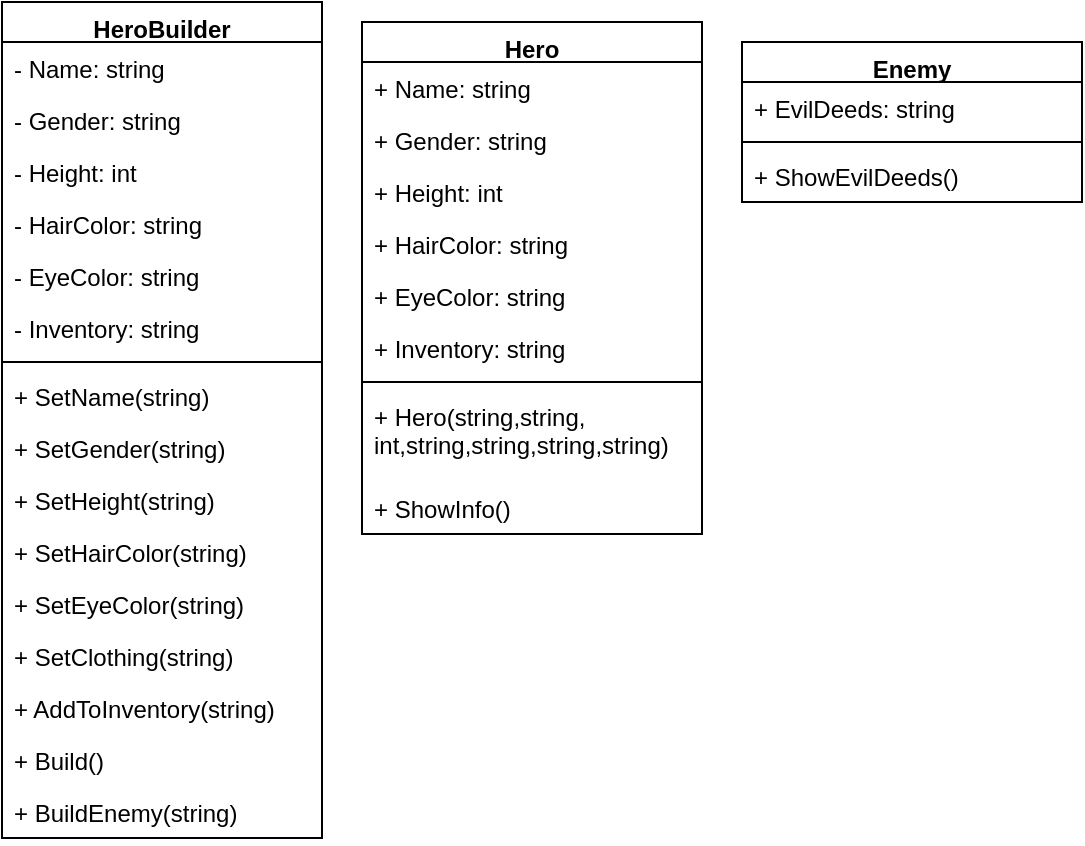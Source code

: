<mxfile version="24.4.0" type="device">
  <diagram name="Страница — 1" id="dUrkz9QSMm03zTRdrayf">
    <mxGraphModel dx="1290" dy="530" grid="1" gridSize="10" guides="1" tooltips="1" connect="1" arrows="1" fold="1" page="1" pageScale="1" pageWidth="827" pageHeight="1169" math="0" shadow="0">
      <root>
        <mxCell id="0" />
        <mxCell id="1" parent="0" />
        <mxCell id="1dwwn9h0kTJIUd_HfVkj-1" value="HeroBuilder" style="swimlane;fontStyle=1;align=center;verticalAlign=top;childLayout=stackLayout;horizontal=1;startSize=20;horizontalStack=0;resizeParent=1;resizeParentMax=0;resizeLast=0;collapsible=1;marginBottom=0;whiteSpace=wrap;html=1;" vertex="1" parent="1">
          <mxGeometry x="200" y="150" width="160" height="418" as="geometry" />
        </mxCell>
        <mxCell id="1dwwn9h0kTJIUd_HfVkj-2" value="- Name: string" style="text;strokeColor=none;fillColor=none;align=left;verticalAlign=top;spacingLeft=4;spacingRight=4;overflow=hidden;rotatable=0;points=[[0,0.5],[1,0.5]];portConstraint=eastwest;whiteSpace=wrap;html=1;" vertex="1" parent="1dwwn9h0kTJIUd_HfVkj-1">
          <mxGeometry y="20" width="160" height="26" as="geometry" />
        </mxCell>
        <mxCell id="1dwwn9h0kTJIUd_HfVkj-13" value="- Gender: string" style="text;strokeColor=none;fillColor=none;align=left;verticalAlign=top;spacingLeft=4;spacingRight=4;overflow=hidden;rotatable=0;points=[[0,0.5],[1,0.5]];portConstraint=eastwest;whiteSpace=wrap;html=1;" vertex="1" parent="1dwwn9h0kTJIUd_HfVkj-1">
          <mxGeometry y="46" width="160" height="26" as="geometry" />
        </mxCell>
        <mxCell id="1dwwn9h0kTJIUd_HfVkj-17" value="- Height: int&lt;span style=&quot;white-space: pre;&quot;&gt;&#x9;&lt;/span&gt;" style="text;strokeColor=none;fillColor=none;align=left;verticalAlign=top;spacingLeft=4;spacingRight=4;overflow=hidden;rotatable=0;points=[[0,0.5],[1,0.5]];portConstraint=eastwest;whiteSpace=wrap;html=1;" vertex="1" parent="1dwwn9h0kTJIUd_HfVkj-1">
          <mxGeometry y="72" width="160" height="26" as="geometry" />
        </mxCell>
        <mxCell id="1dwwn9h0kTJIUd_HfVkj-18" value="- HairColor: string" style="text;strokeColor=none;fillColor=none;align=left;verticalAlign=top;spacingLeft=4;spacingRight=4;overflow=hidden;rotatable=0;points=[[0,0.5],[1,0.5]];portConstraint=eastwest;whiteSpace=wrap;html=1;" vertex="1" parent="1dwwn9h0kTJIUd_HfVkj-1">
          <mxGeometry y="98" width="160" height="26" as="geometry" />
        </mxCell>
        <mxCell id="1dwwn9h0kTJIUd_HfVkj-16" value="- EyeColor: string" style="text;strokeColor=none;fillColor=none;align=left;verticalAlign=top;spacingLeft=4;spacingRight=4;overflow=hidden;rotatable=0;points=[[0,0.5],[1,0.5]];portConstraint=eastwest;whiteSpace=wrap;html=1;" vertex="1" parent="1dwwn9h0kTJIUd_HfVkj-1">
          <mxGeometry y="124" width="160" height="26" as="geometry" />
        </mxCell>
        <mxCell id="1dwwn9h0kTJIUd_HfVkj-19" value="- Inventory: string" style="text;strokeColor=none;fillColor=none;align=left;verticalAlign=top;spacingLeft=4;spacingRight=4;overflow=hidden;rotatable=0;points=[[0,0.5],[1,0.5]];portConstraint=eastwest;whiteSpace=wrap;html=1;" vertex="1" parent="1dwwn9h0kTJIUd_HfVkj-1">
          <mxGeometry y="150" width="160" height="26" as="geometry" />
        </mxCell>
        <mxCell id="1dwwn9h0kTJIUd_HfVkj-3" value="" style="line;strokeWidth=1;fillColor=none;align=left;verticalAlign=middle;spacingTop=-1;spacingLeft=3;spacingRight=3;rotatable=0;labelPosition=right;points=[];portConstraint=eastwest;strokeColor=inherit;" vertex="1" parent="1dwwn9h0kTJIUd_HfVkj-1">
          <mxGeometry y="176" width="160" height="8" as="geometry" />
        </mxCell>
        <mxCell id="1dwwn9h0kTJIUd_HfVkj-4" value="+ SetName(string)" style="text;strokeColor=none;fillColor=none;align=left;verticalAlign=top;spacingLeft=4;spacingRight=4;overflow=hidden;rotatable=0;points=[[0,0.5],[1,0.5]];portConstraint=eastwest;whiteSpace=wrap;html=1;" vertex="1" parent="1dwwn9h0kTJIUd_HfVkj-1">
          <mxGeometry y="184" width="160" height="26" as="geometry" />
        </mxCell>
        <mxCell id="1dwwn9h0kTJIUd_HfVkj-20" value="+ SetGender(string)" style="text;strokeColor=none;fillColor=none;align=left;verticalAlign=top;spacingLeft=4;spacingRight=4;overflow=hidden;rotatable=0;points=[[0,0.5],[1,0.5]];portConstraint=eastwest;whiteSpace=wrap;html=1;" vertex="1" parent="1dwwn9h0kTJIUd_HfVkj-1">
          <mxGeometry y="210" width="160" height="26" as="geometry" />
        </mxCell>
        <mxCell id="1dwwn9h0kTJIUd_HfVkj-22" value="+ SetHeight(string)" style="text;strokeColor=none;fillColor=none;align=left;verticalAlign=top;spacingLeft=4;spacingRight=4;overflow=hidden;rotatable=0;points=[[0,0.5],[1,0.5]];portConstraint=eastwest;whiteSpace=wrap;html=1;" vertex="1" parent="1dwwn9h0kTJIUd_HfVkj-1">
          <mxGeometry y="236" width="160" height="26" as="geometry" />
        </mxCell>
        <mxCell id="1dwwn9h0kTJIUd_HfVkj-23" value="+ SetHairColor(string)" style="text;strokeColor=none;fillColor=none;align=left;verticalAlign=top;spacingLeft=4;spacingRight=4;overflow=hidden;rotatable=0;points=[[0,0.5],[1,0.5]];portConstraint=eastwest;whiteSpace=wrap;html=1;" vertex="1" parent="1dwwn9h0kTJIUd_HfVkj-1">
          <mxGeometry y="262" width="160" height="26" as="geometry" />
        </mxCell>
        <mxCell id="1dwwn9h0kTJIUd_HfVkj-24" value="+ SetEyeColor(string)" style="text;strokeColor=none;fillColor=none;align=left;verticalAlign=top;spacingLeft=4;spacingRight=4;overflow=hidden;rotatable=0;points=[[0,0.5],[1,0.5]];portConstraint=eastwest;whiteSpace=wrap;html=1;" vertex="1" parent="1dwwn9h0kTJIUd_HfVkj-1">
          <mxGeometry y="288" width="160" height="26" as="geometry" />
        </mxCell>
        <mxCell id="1dwwn9h0kTJIUd_HfVkj-21" value="+ SetClothing(string)" style="text;strokeColor=none;fillColor=none;align=left;verticalAlign=top;spacingLeft=4;spacingRight=4;overflow=hidden;rotatable=0;points=[[0,0.5],[1,0.5]];portConstraint=eastwest;whiteSpace=wrap;html=1;" vertex="1" parent="1dwwn9h0kTJIUd_HfVkj-1">
          <mxGeometry y="314" width="160" height="26" as="geometry" />
        </mxCell>
        <mxCell id="1dwwn9h0kTJIUd_HfVkj-25" value="+ AddToInventory(string)" style="text;strokeColor=none;fillColor=none;align=left;verticalAlign=top;spacingLeft=4;spacingRight=4;overflow=hidden;rotatable=0;points=[[0,0.5],[1,0.5]];portConstraint=eastwest;whiteSpace=wrap;html=1;" vertex="1" parent="1dwwn9h0kTJIUd_HfVkj-1">
          <mxGeometry y="340" width="160" height="26" as="geometry" />
        </mxCell>
        <mxCell id="1dwwn9h0kTJIUd_HfVkj-26" value="+ Build()" style="text;strokeColor=none;fillColor=none;align=left;verticalAlign=top;spacingLeft=4;spacingRight=4;overflow=hidden;rotatable=0;points=[[0,0.5],[1,0.5]];portConstraint=eastwest;whiteSpace=wrap;html=1;" vertex="1" parent="1dwwn9h0kTJIUd_HfVkj-1">
          <mxGeometry y="366" width="160" height="26" as="geometry" />
        </mxCell>
        <mxCell id="1dwwn9h0kTJIUd_HfVkj-27" value="+ BuildEnemy(string)" style="text;strokeColor=none;fillColor=none;align=left;verticalAlign=top;spacingLeft=4;spacingRight=4;overflow=hidden;rotatable=0;points=[[0,0.5],[1,0.5]];portConstraint=eastwest;whiteSpace=wrap;html=1;" vertex="1" parent="1dwwn9h0kTJIUd_HfVkj-1">
          <mxGeometry y="392" width="160" height="26" as="geometry" />
        </mxCell>
        <mxCell id="1dwwn9h0kTJIUd_HfVkj-28" value="Hero" style="swimlane;fontStyle=1;align=center;verticalAlign=top;childLayout=stackLayout;horizontal=1;startSize=20;horizontalStack=0;resizeParent=1;resizeParentMax=0;resizeLast=0;collapsible=1;marginBottom=0;whiteSpace=wrap;html=1;" vertex="1" parent="1">
          <mxGeometry x="380" y="160" width="170" height="256" as="geometry" />
        </mxCell>
        <mxCell id="1dwwn9h0kTJIUd_HfVkj-29" value="+ Name: string" style="text;strokeColor=none;fillColor=none;align=left;verticalAlign=top;spacingLeft=4;spacingRight=4;overflow=hidden;rotatable=0;points=[[0,0.5],[1,0.5]];portConstraint=eastwest;whiteSpace=wrap;html=1;" vertex="1" parent="1dwwn9h0kTJIUd_HfVkj-28">
          <mxGeometry y="20" width="170" height="26" as="geometry" />
        </mxCell>
        <mxCell id="1dwwn9h0kTJIUd_HfVkj-30" value="+ Gender: string" style="text;strokeColor=none;fillColor=none;align=left;verticalAlign=top;spacingLeft=4;spacingRight=4;overflow=hidden;rotatable=0;points=[[0,0.5],[1,0.5]];portConstraint=eastwest;whiteSpace=wrap;html=1;" vertex="1" parent="1dwwn9h0kTJIUd_HfVkj-28">
          <mxGeometry y="46" width="170" height="26" as="geometry" />
        </mxCell>
        <mxCell id="1dwwn9h0kTJIUd_HfVkj-31" value="+ Height: int&lt;span style=&quot;white-space: pre;&quot;&gt;&#x9;&lt;/span&gt;" style="text;strokeColor=none;fillColor=none;align=left;verticalAlign=top;spacingLeft=4;spacingRight=4;overflow=hidden;rotatable=0;points=[[0,0.5],[1,0.5]];portConstraint=eastwest;whiteSpace=wrap;html=1;" vertex="1" parent="1dwwn9h0kTJIUd_HfVkj-28">
          <mxGeometry y="72" width="170" height="26" as="geometry" />
        </mxCell>
        <mxCell id="1dwwn9h0kTJIUd_HfVkj-32" value="+ HairColor: string" style="text;strokeColor=none;fillColor=none;align=left;verticalAlign=top;spacingLeft=4;spacingRight=4;overflow=hidden;rotatable=0;points=[[0,0.5],[1,0.5]];portConstraint=eastwest;whiteSpace=wrap;html=1;" vertex="1" parent="1dwwn9h0kTJIUd_HfVkj-28">
          <mxGeometry y="98" width="170" height="26" as="geometry" />
        </mxCell>
        <mxCell id="1dwwn9h0kTJIUd_HfVkj-33" value="+ EyeColor: string" style="text;strokeColor=none;fillColor=none;align=left;verticalAlign=top;spacingLeft=4;spacingRight=4;overflow=hidden;rotatable=0;points=[[0,0.5],[1,0.5]];portConstraint=eastwest;whiteSpace=wrap;html=1;" vertex="1" parent="1dwwn9h0kTJIUd_HfVkj-28">
          <mxGeometry y="124" width="170" height="26" as="geometry" />
        </mxCell>
        <mxCell id="1dwwn9h0kTJIUd_HfVkj-34" value="+ Inventory: string" style="text;strokeColor=none;fillColor=none;align=left;verticalAlign=top;spacingLeft=4;spacingRight=4;overflow=hidden;rotatable=0;points=[[0,0.5],[1,0.5]];portConstraint=eastwest;whiteSpace=wrap;html=1;" vertex="1" parent="1dwwn9h0kTJIUd_HfVkj-28">
          <mxGeometry y="150" width="170" height="26" as="geometry" />
        </mxCell>
        <mxCell id="1dwwn9h0kTJIUd_HfVkj-35" value="" style="line;strokeWidth=1;fillColor=none;align=left;verticalAlign=middle;spacingTop=-1;spacingLeft=3;spacingRight=3;rotatable=0;labelPosition=right;points=[];portConstraint=eastwest;strokeColor=inherit;" vertex="1" parent="1dwwn9h0kTJIUd_HfVkj-28">
          <mxGeometry y="176" width="170" height="8" as="geometry" />
        </mxCell>
        <mxCell id="1dwwn9h0kTJIUd_HfVkj-36" value="+ Hero(string,string,&lt;div&gt;int,string,string,string,string)&lt;/div&gt;" style="text;strokeColor=none;fillColor=none;align=left;verticalAlign=top;spacingLeft=4;spacingRight=4;overflow=hidden;rotatable=0;points=[[0,0.5],[1,0.5]];portConstraint=eastwest;whiteSpace=wrap;html=1;" vertex="1" parent="1dwwn9h0kTJIUd_HfVkj-28">
          <mxGeometry y="184" width="170" height="46" as="geometry" />
        </mxCell>
        <mxCell id="1dwwn9h0kTJIUd_HfVkj-44" value="+ ShowInfo()" style="text;strokeColor=none;fillColor=none;align=left;verticalAlign=top;spacingLeft=4;spacingRight=4;overflow=hidden;rotatable=0;points=[[0,0.5],[1,0.5]];portConstraint=eastwest;whiteSpace=wrap;html=1;" vertex="1" parent="1dwwn9h0kTJIUd_HfVkj-28">
          <mxGeometry y="230" width="170" height="26" as="geometry" />
        </mxCell>
        <mxCell id="1dwwn9h0kTJIUd_HfVkj-45" value="Enemy" style="swimlane;fontStyle=1;align=center;verticalAlign=top;childLayout=stackLayout;horizontal=1;startSize=20;horizontalStack=0;resizeParent=1;resizeParentMax=0;resizeLast=0;collapsible=1;marginBottom=0;whiteSpace=wrap;html=1;" vertex="1" parent="1">
          <mxGeometry x="570" y="170" width="170" height="80" as="geometry" />
        </mxCell>
        <mxCell id="1dwwn9h0kTJIUd_HfVkj-51" value="+ EvilDeeds: string" style="text;strokeColor=none;fillColor=none;align=left;verticalAlign=top;spacingLeft=4;spacingRight=4;overflow=hidden;rotatable=0;points=[[0,0.5],[1,0.5]];portConstraint=eastwest;whiteSpace=wrap;html=1;" vertex="1" parent="1dwwn9h0kTJIUd_HfVkj-45">
          <mxGeometry y="20" width="170" height="26" as="geometry" />
        </mxCell>
        <mxCell id="1dwwn9h0kTJIUd_HfVkj-52" value="" style="line;strokeWidth=1;fillColor=none;align=left;verticalAlign=middle;spacingTop=-1;spacingLeft=3;spacingRight=3;rotatable=0;labelPosition=right;points=[];portConstraint=eastwest;strokeColor=inherit;" vertex="1" parent="1dwwn9h0kTJIUd_HfVkj-45">
          <mxGeometry y="46" width="170" height="8" as="geometry" />
        </mxCell>
        <mxCell id="1dwwn9h0kTJIUd_HfVkj-54" value="+ ShowEvilDeeds()" style="text;strokeColor=none;fillColor=none;align=left;verticalAlign=top;spacingLeft=4;spacingRight=4;overflow=hidden;rotatable=0;points=[[0,0.5],[1,0.5]];portConstraint=eastwest;whiteSpace=wrap;html=1;" vertex="1" parent="1dwwn9h0kTJIUd_HfVkj-45">
          <mxGeometry y="54" width="170" height="26" as="geometry" />
        </mxCell>
      </root>
    </mxGraphModel>
  </diagram>
</mxfile>
